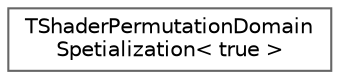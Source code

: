 digraph "Graphical Class Hierarchy"
{
 // INTERACTIVE_SVG=YES
 // LATEX_PDF_SIZE
  bgcolor="transparent";
  edge [fontname=Helvetica,fontsize=10,labelfontname=Helvetica,labelfontsize=10];
  node [fontname=Helvetica,fontsize=10,shape=box,height=0.2,width=0.4];
  rankdir="LR";
  Node0 [id="Node000000",label="TShaderPermutationDomain\lSpetialization\< true \>",height=0.2,width=0.4,color="grey40", fillcolor="white", style="filled",URL="$d1/d3f/classTShaderPermutationDomainSpetialization_3_01true_01_4.html",tooltip=" "];
}
